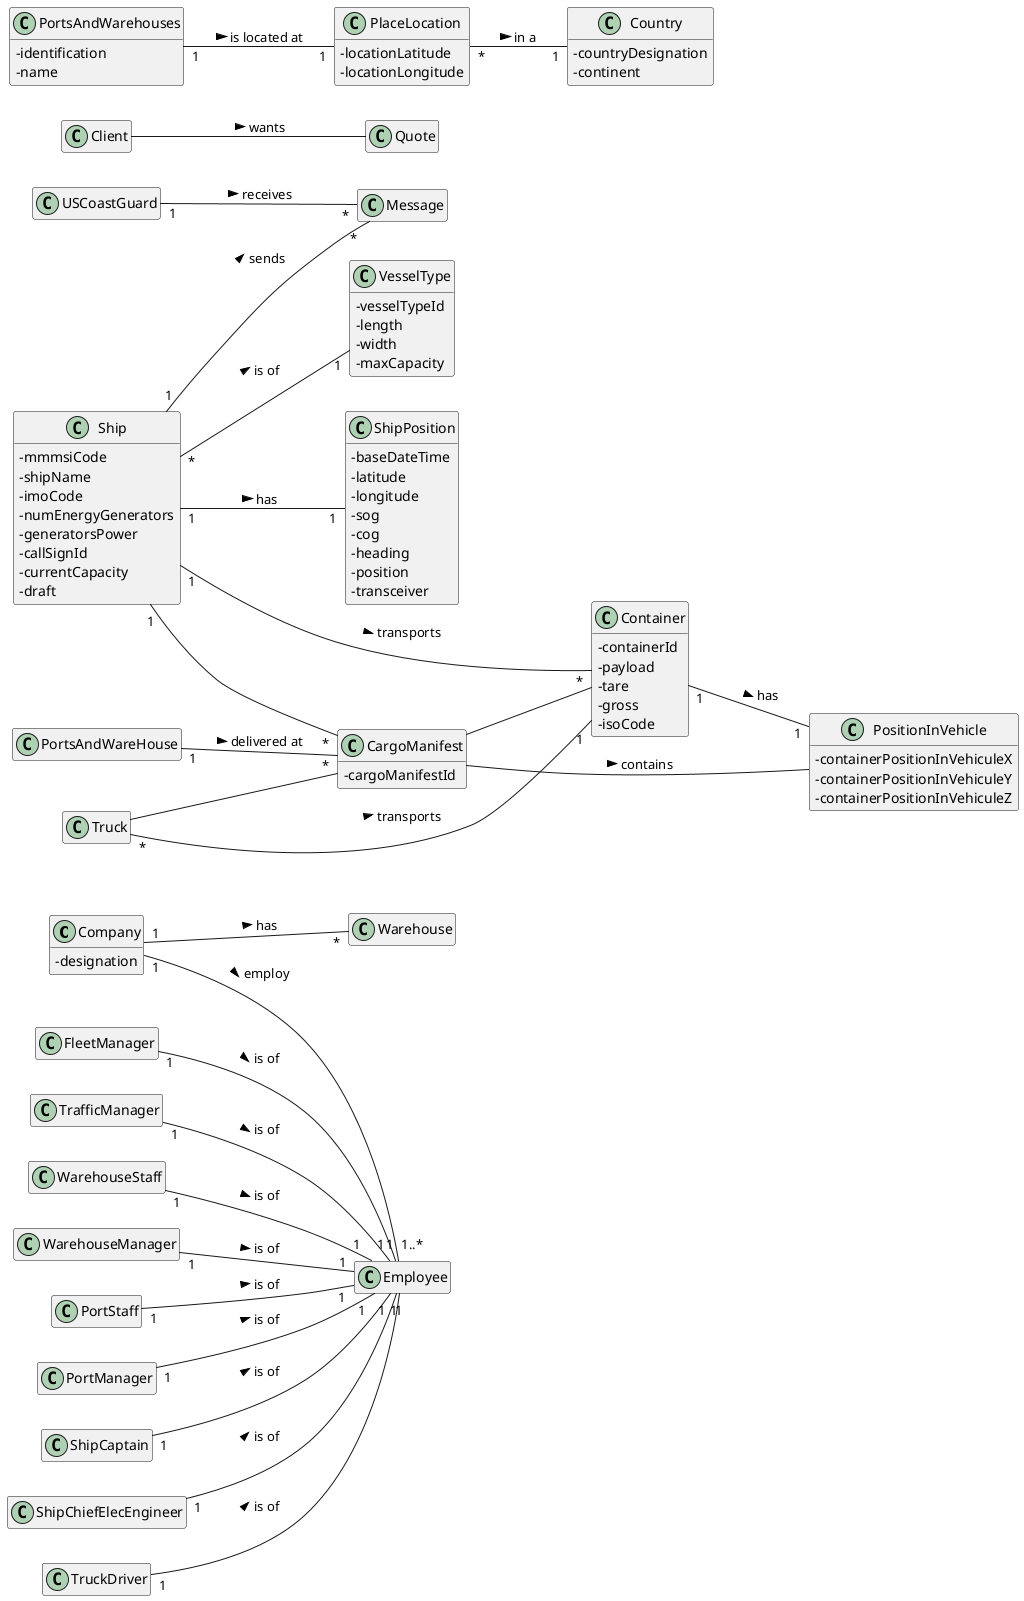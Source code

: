 @startuml

skinparam classAttributeIconSize 0
hide empty methods
hide empty attributes
left to right direction

class Company {
    -designation
}

class Container {
   -containerId
   -payload
   -tare
   -gross
   -isoCode
   /'-isRefrigerated'/
   /'-temperatureKept' - ESTE TALVEZ ADEQUA-SE'/
}

/' Roles '/
class Employee {}

class Client {}

class FleetManager {}

class TrafficManager {}



class WarehouseStaff {}

class WarehouseManager {}

class PortStaff {}

class PortManager {}

class ShipCaptain {}

class ShipChiefElecEngineer {}

class TruckDriver {}
/' End Roles '/

class CargoManifest {
    -cargoManifestId
    /'-typeOfTransport'/
}

class Ship {
    -mmmsiCode
    -shipName
    -imoCode
    -numEnergyGenerators
    -generatorsPower
    -callSignId
    -currentCapacity /'added by us'/
    -draft
}

class Warehouse {}

class PositionInVehicle {
    -containerPositionInVehiculeX
    -containerPositionInVehiculeY
    -containerPositionInVehiculeZ
}

class VesselType {
    -vesselTypeId
    -length
    -width
    -maxCapacity
}

class ShipPosition {
    -baseDateTime
    -latitude
    -longitude
    -sog
    -cog
    -heading
    -position
    -transceiver
}

/'CONFIRM'/
class PortsAndWarehouses {
    -identification
    -name
}

class Country {
    -countryDesignation
    -continent
}

class PlaceLocation {
    -locationLatitude
    -locationLongitude
}

class Truck {}

/'Classes not in the Data Model'/
class Message {}

class USCoastGuard {}

class Quote {}
/'End of Classes not in the Data Model'/


Company "1" -- "*" Warehouse : has >
Company "1" -- "1..*" Employee : employ >
FleetManager "1" -- "1" Employee : is of >
TrafficManager "1" -- "1" Employee : is of >
WarehouseStaff "1" -- "1" Employee : is of >
WarehouseManager "1" -- "1" Employee : is of >
PortStaff "1" -- "1" Employee : is of >
PortManager "1" -- "1" Employee : is of >
ShipCaptain "1" -- "1" Employee : is of >
ShipChiefElecEngineer "1" -- "1" Employee : is of >
TruckDriver "1" -- "1" Employee : is of >

/'Relations that lack multiplicity'/
CargoManifest  -- Container /'as this relation exists, CargoManifest already has Container gross weight'/
CargoManifest -- PositionInVehicle : contains >
/'End of relations that lack multiplicity'/

Container "1" -- "1" PositionInVehicle : has >
Ship "*" -- "1" VesselType : is of >
Ship "1" -- "1" ShipPosition : has >
PortsAndWarehouses "1" -- "1" PlaceLocation : is located at >
PlaceLocation "*" -- "1" Country : in a >
Ship "1" -- "*" Container : transports >
Truck "*" -- "1" Container : transports >

/'Relations that is in the Data Model but to be evaluated'/
Ship "1" -- "*" CargoManifest
Truck -- CargoManifest /' lacks multiplicity '/
PortsAndWareHouse "1" -- "*" CargoManifest : delivered at >
/'End of Relatiosn that is in the Data Model but to be evaluated'/

/'Relations not in the Data Model'/
Ship "1" -- "*" Message : sends >
USCoastGuard "1" -- "*" Message : receives >
Client -- Quote : wants >






/'RELAÇÕES EM FALTA - DÚVIDAS
Company -- Quote?
'/


/' DÚVIDAS
- Containers can be transported by land or sea - representar?
- checkDigit - Container, para que serve?
- isRefrigerated vai ser um método logo não se representa certo?
- estado do Cargo Manifest

- Ship sends Message - a Message contém info posicionamento, como representar?



- NÃO ESQUECER DE VER SLIDES ESOFT , USER E ROLE!

'/



@enduml